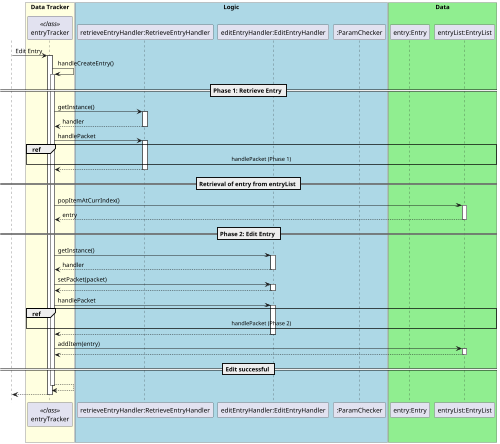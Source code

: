 @startuml
autoactivate on
scale 500 width
skinparam shadowing false
skinparam sequence {
ActorBorderColor white

ActorBackgroundColor white
ActorFontColor white
ActorFontSize 17
ActorFontName ""
}

actor User

box "Data Tracker" #LightYellow
participant entryTracker as entryTracker <<class>>
endBox

box "Logic" #LightBlue
participant "retrieveEntryHandler:RetrieveEntryHandler"
participant "editEntryHandler:EditEntryHandler"
participant ":ParamChecker"
endBox

box "Data" #LightGreen
participant "entry:Entry"
participant "entryList:EntryList"
endBox

User -> entryTracker: Edit Entry

entryTracker ->entryTracker: handleCreateEntry()
    == Phase 1: Retrieve Entry ==
   entryTracker-> "retrieveEntryHandler:RetrieveEntryHandler" : getInstance()
    return handler

       entryTracker-> "retrieveEntryHandler:RetrieveEntryHandler" : handlePacket
            ref over entryTracker, "retrieveEntryHandler:RetrieveEntryHandler", ":ParamChecker","entryList:EntryList" : handlePacket (Phase 1) 

       return

    == Retrieval of entry from entryList ==
    entryTracker -> "entryList:EntryList" : popItemAtCurrIndex()
    return entry

    == Phase 2: Edit Entry ==
       entryTracker-> "editEntryHandler:EditEntryHandler" : getInstance()
        return handler
        entryTracker -> "editEntryHandler:EditEntryHandler" : setPacket(packet)
        return
        entryTracker -> "editEntryHandler:EditEntryHandler" : handlePacket
                        ref over entryTracker, "retrieveEntryHandler:RetrieveEntryHandler", ":ParamChecker","entryList:EntryList" : handlePacket (Phase 2) 
       
        return
        entryTracker -> "entryList:EntryList" : addItem(entry)
        return
   == Edit successful ==
   return
return
@enduml
